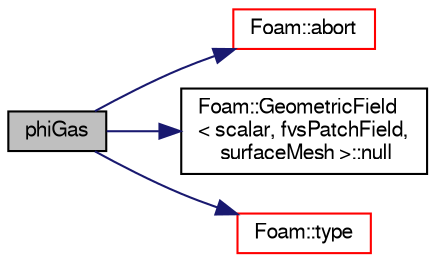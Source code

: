 digraph "phiGas"
{
  bgcolor="transparent";
  edge [fontname="FreeSans",fontsize="10",labelfontname="FreeSans",labelfontsize="10"];
  node [fontname="FreeSans",fontsize="10",shape=record];
  rankdir="LR";
  Node1061 [label="phiGas",height=0.2,width=0.4,color="black", fillcolor="grey75", style="filled", fontcolor="black"];
  Node1061 -> Node1062 [color="midnightblue",fontsize="10",style="solid",fontname="FreeSans"];
  Node1062 [label="Foam::abort",height=0.2,width=0.4,color="red",URL="$a21124.html#a447107a607d03e417307c203fa5fb44b"];
  Node1061 -> Node1105 [color="midnightblue",fontsize="10",style="solid",fontname="FreeSans"];
  Node1105 [label="Foam::GeometricField\l\< scalar, fvsPatchField,\l surfaceMesh \>::null",height=0.2,width=0.4,color="black",URL="$a22434.html#ac8e78b2b70fc0c890aedf7cde2c712f1",tooltip="Return a null geometric field. "];
  Node1061 -> Node1106 [color="midnightblue",fontsize="10",style="solid",fontname="FreeSans"];
  Node1106 [label="Foam::type",height=0.2,width=0.4,color="red",URL="$a21124.html#aec48583af672626378f501eb9fc32cd1",tooltip="Return the file type: DIRECTORY or FILE. "];
}
